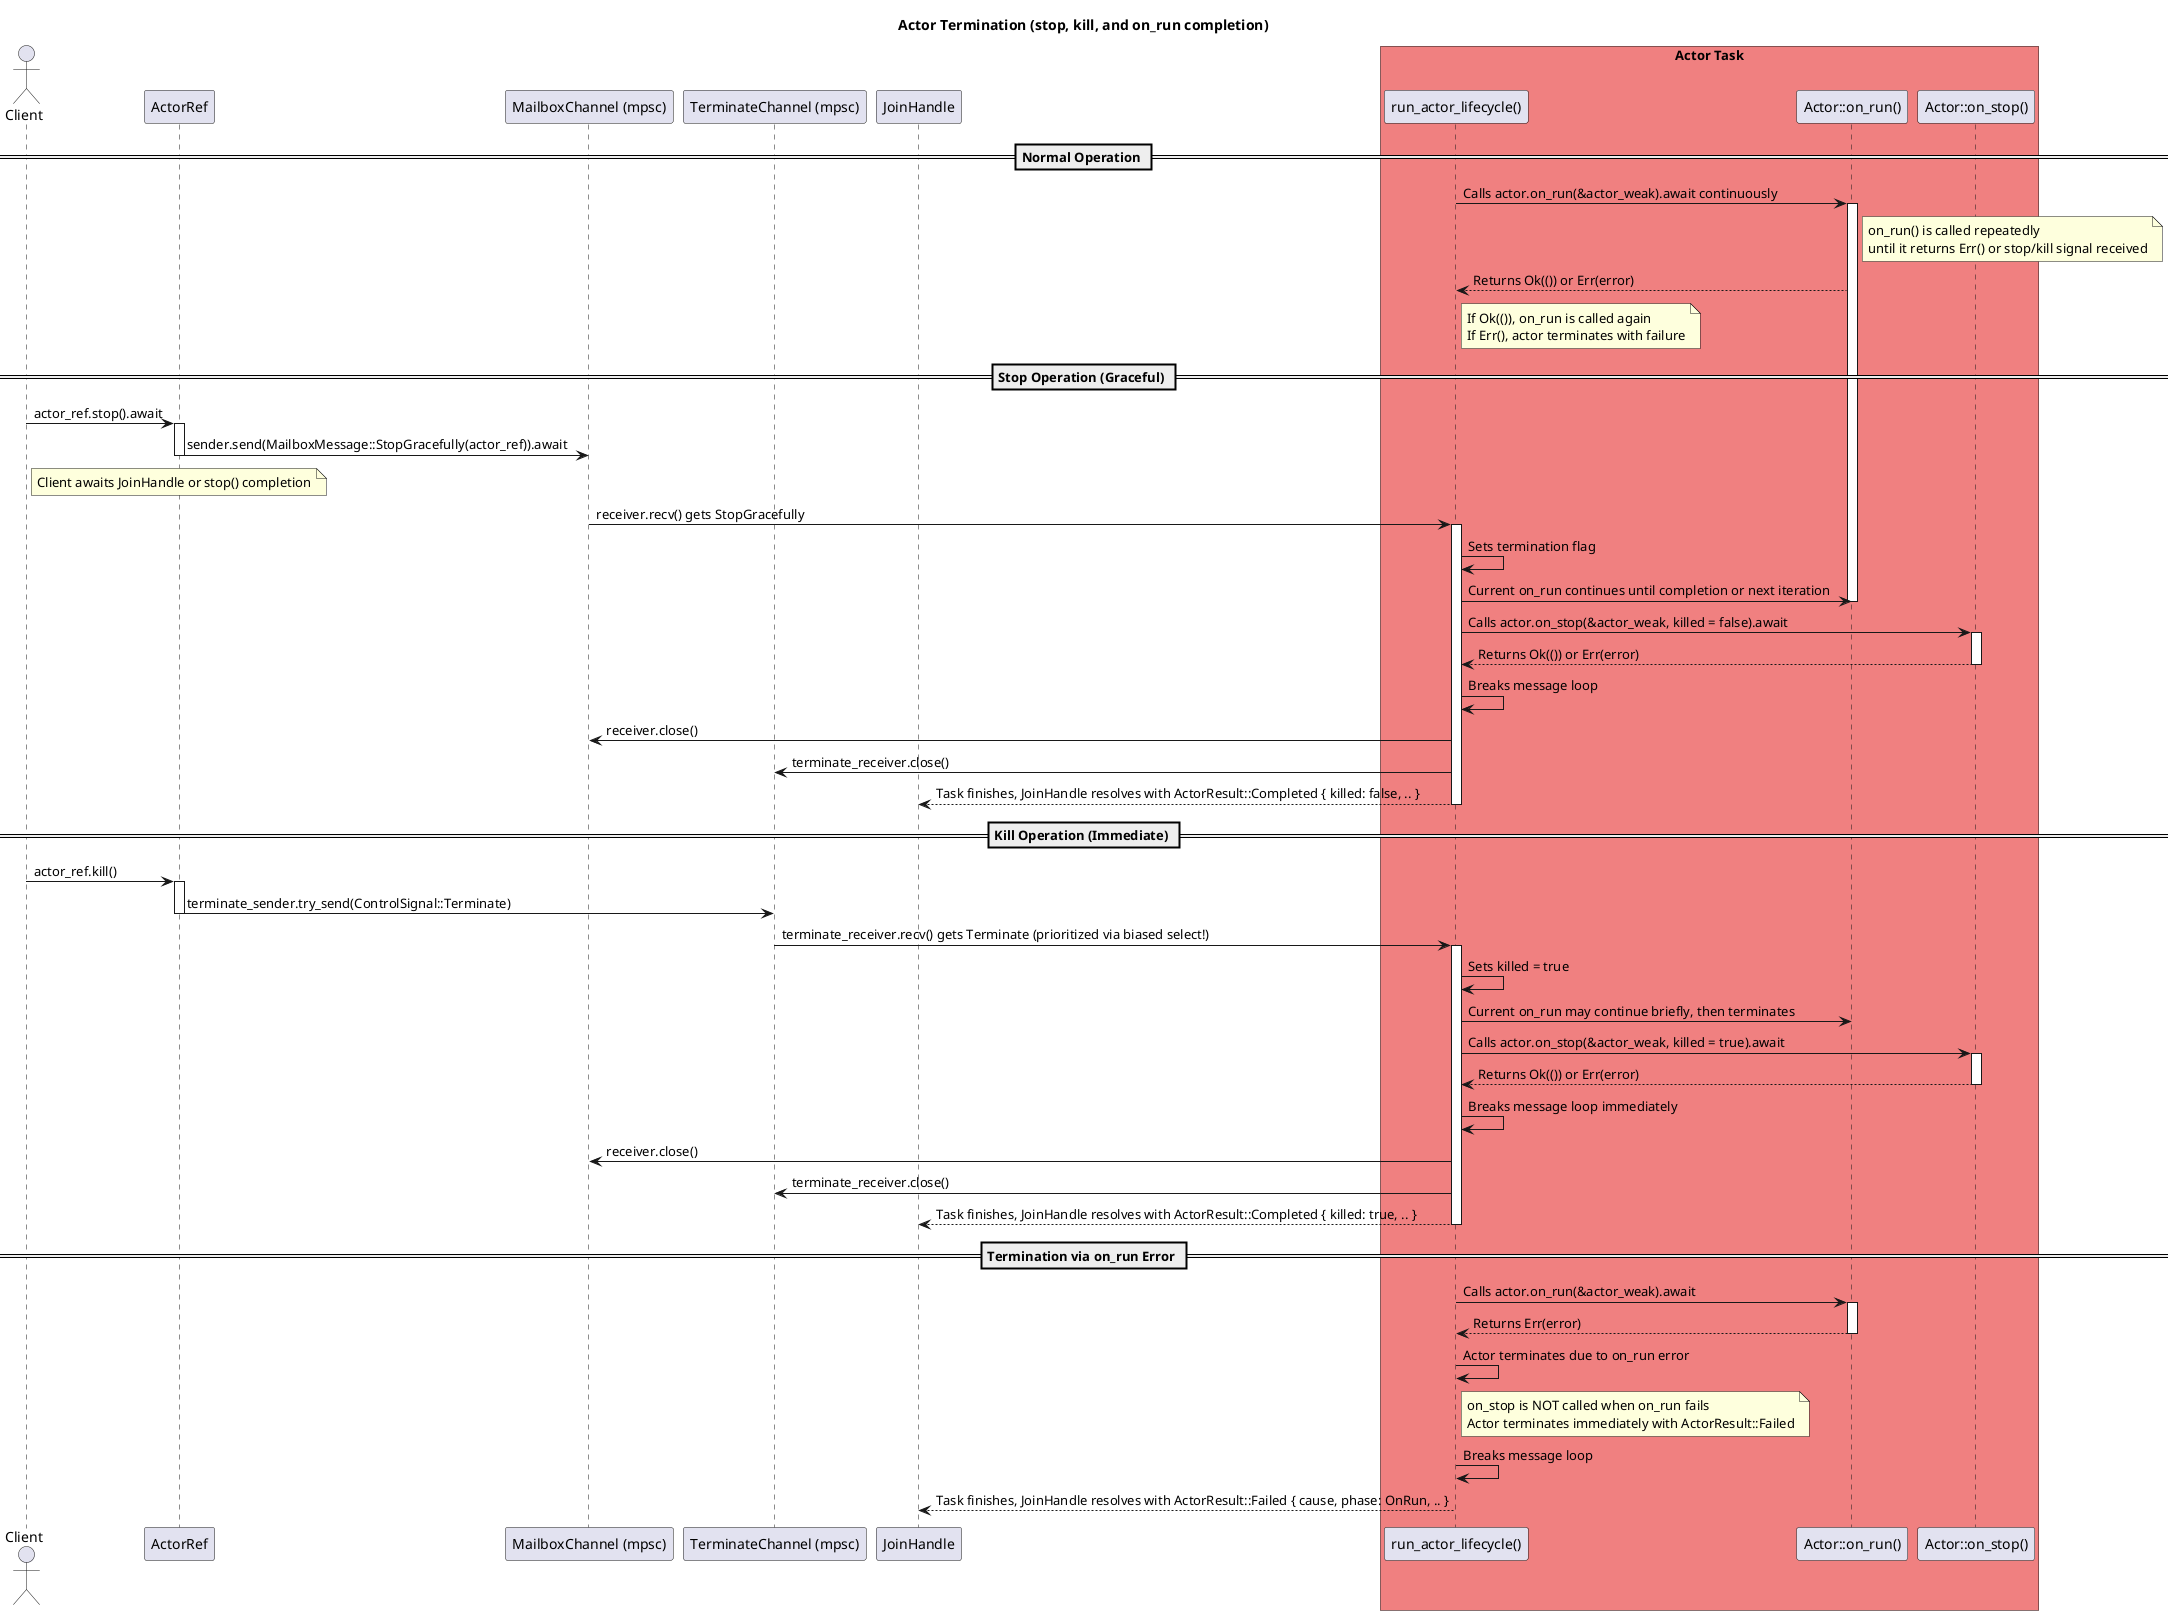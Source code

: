 @startuml Actor Termination
title Actor Termination (stop, kill, and on_run completion)

actor Client
participant "ActorRef" as ActorRef_obj
participant "MailboxChannel (mpsc)" as MailboxChannel
participant "TerminateChannel (mpsc)" as TerminateChannel
participant "run_actor_lifecycle()" as Lifecycle
participant "Actor::on_run()" as on_run_method
participant "Actor::on_stop()" as on_stop_method
participant "JoinHandle" as JoinHandle_obj

box "Actor Task" #LightCoral
    participant Lifecycle
    participant on_run_method
    participant on_stop_method
end box

== Normal Operation ==
Lifecycle -> on_run_method: Calls actor.on_run(&actor_weak).await continuously
activate on_run_method
note right of on_run_method: on_run() is called repeatedly\nuntil it returns Err() or stop/kill signal received
on_run_method --> Lifecycle: Returns Ok(()) or Err(error)
note right of Lifecycle: If Ok(()), on_run is called again\nIf Err(), actor terminates with failure

== Stop Operation (Graceful) ==
Client -> ActorRef_obj: actor_ref.stop().await
activate ActorRef_obj
ActorRef_obj -> MailboxChannel: sender.send(MailboxMessage::StopGracefully(actor_ref)).await
deactivate ActorRef_obj
note right of Client: Client awaits JoinHandle or stop() completion

MailboxChannel -> Lifecycle: receiver.recv() gets StopGracefully
activate Lifecycle
Lifecycle -> Lifecycle: Sets termination flag
Lifecycle -> on_run_method: Current on_run continues until completion or next iteration
deactivate on_run_method
Lifecycle -> on_stop_method: Calls actor.on_stop(&actor_weak, killed = false).await
activate on_stop_method
on_stop_method --> Lifecycle: Returns Ok(()) or Err(error)
deactivate on_stop_method
Lifecycle -> Lifecycle: Breaks message loop
Lifecycle -> MailboxChannel: receiver.close()
Lifecycle -> TerminateChannel: terminate_receiver.close()
Lifecycle --> JoinHandle_obj: Task finishes, JoinHandle resolves with ActorResult::Completed { killed: false, .. }
deactivate Lifecycle

== Kill Operation (Immediate) ==
Client -> ActorRef_obj: actor_ref.kill()
activate ActorRef_obj
ActorRef_obj -> TerminateChannel: terminate_sender.try_send(ControlSignal::Terminate)
deactivate ActorRef_obj

TerminateChannel -> Lifecycle: terminate_receiver.recv() gets Terminate (prioritized via biased select!)
activate Lifecycle
Lifecycle -> Lifecycle: Sets killed = true
Lifecycle -> on_run_method: Current on_run may continue briefly, then terminates
deactivate on_run_method
Lifecycle -> on_stop_method: Calls actor.on_stop(&actor_weak, killed = true).await
activate on_stop_method
on_stop_method --> Lifecycle: Returns Ok(()) or Err(error)
deactivate on_stop_method
Lifecycle -> Lifecycle: Breaks message loop immediately
Lifecycle -> MailboxChannel: receiver.close()
Lifecycle -> TerminateChannel: terminate_receiver.close()
Lifecycle --> JoinHandle_obj: Task finishes, JoinHandle resolves with ActorResult::Completed { killed: true, .. }
deactivate Lifecycle

== Termination via on_run Error ==
Lifecycle -> on_run_method: Calls actor.on_run(&actor_weak).await
activate on_run_method
on_run_method --> Lifecycle: Returns Err(error)
deactivate on_run_method
Lifecycle -> Lifecycle: Actor terminates due to on_run error
note right of Lifecycle: on_stop is NOT called when on_run fails\nActor terminates immediately with ActorResult::Failed
Lifecycle -> Lifecycle: Breaks message loop
Lifecycle --> JoinHandle_obj: Task finishes, JoinHandle resolves with ActorResult::Failed { cause, phase: OnRun, .. }
deactivate Lifecycle

@enduml